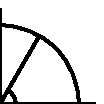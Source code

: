 prologues:=3;
verbatimtex
%&latex
\documentclass{minimal}
\begin{document}
etex

beginfig(0);

numeric u;
u=2cm;
pickup pencircle scaled 0.05cm;
draw fullcircle scaled u;
draw (-0.6*u,0)--(0.6*u,0);
draw (0,-0.6*u)--(0,0.6*u);
draw (0,0)--dir(60)*1cm;
draw dir(0)*0.2cm{dir(90)}..{dir(150)}dir(60)*0.2cm;
label.lft("q",(0,0)) scaled 0.5;

endfig;

end